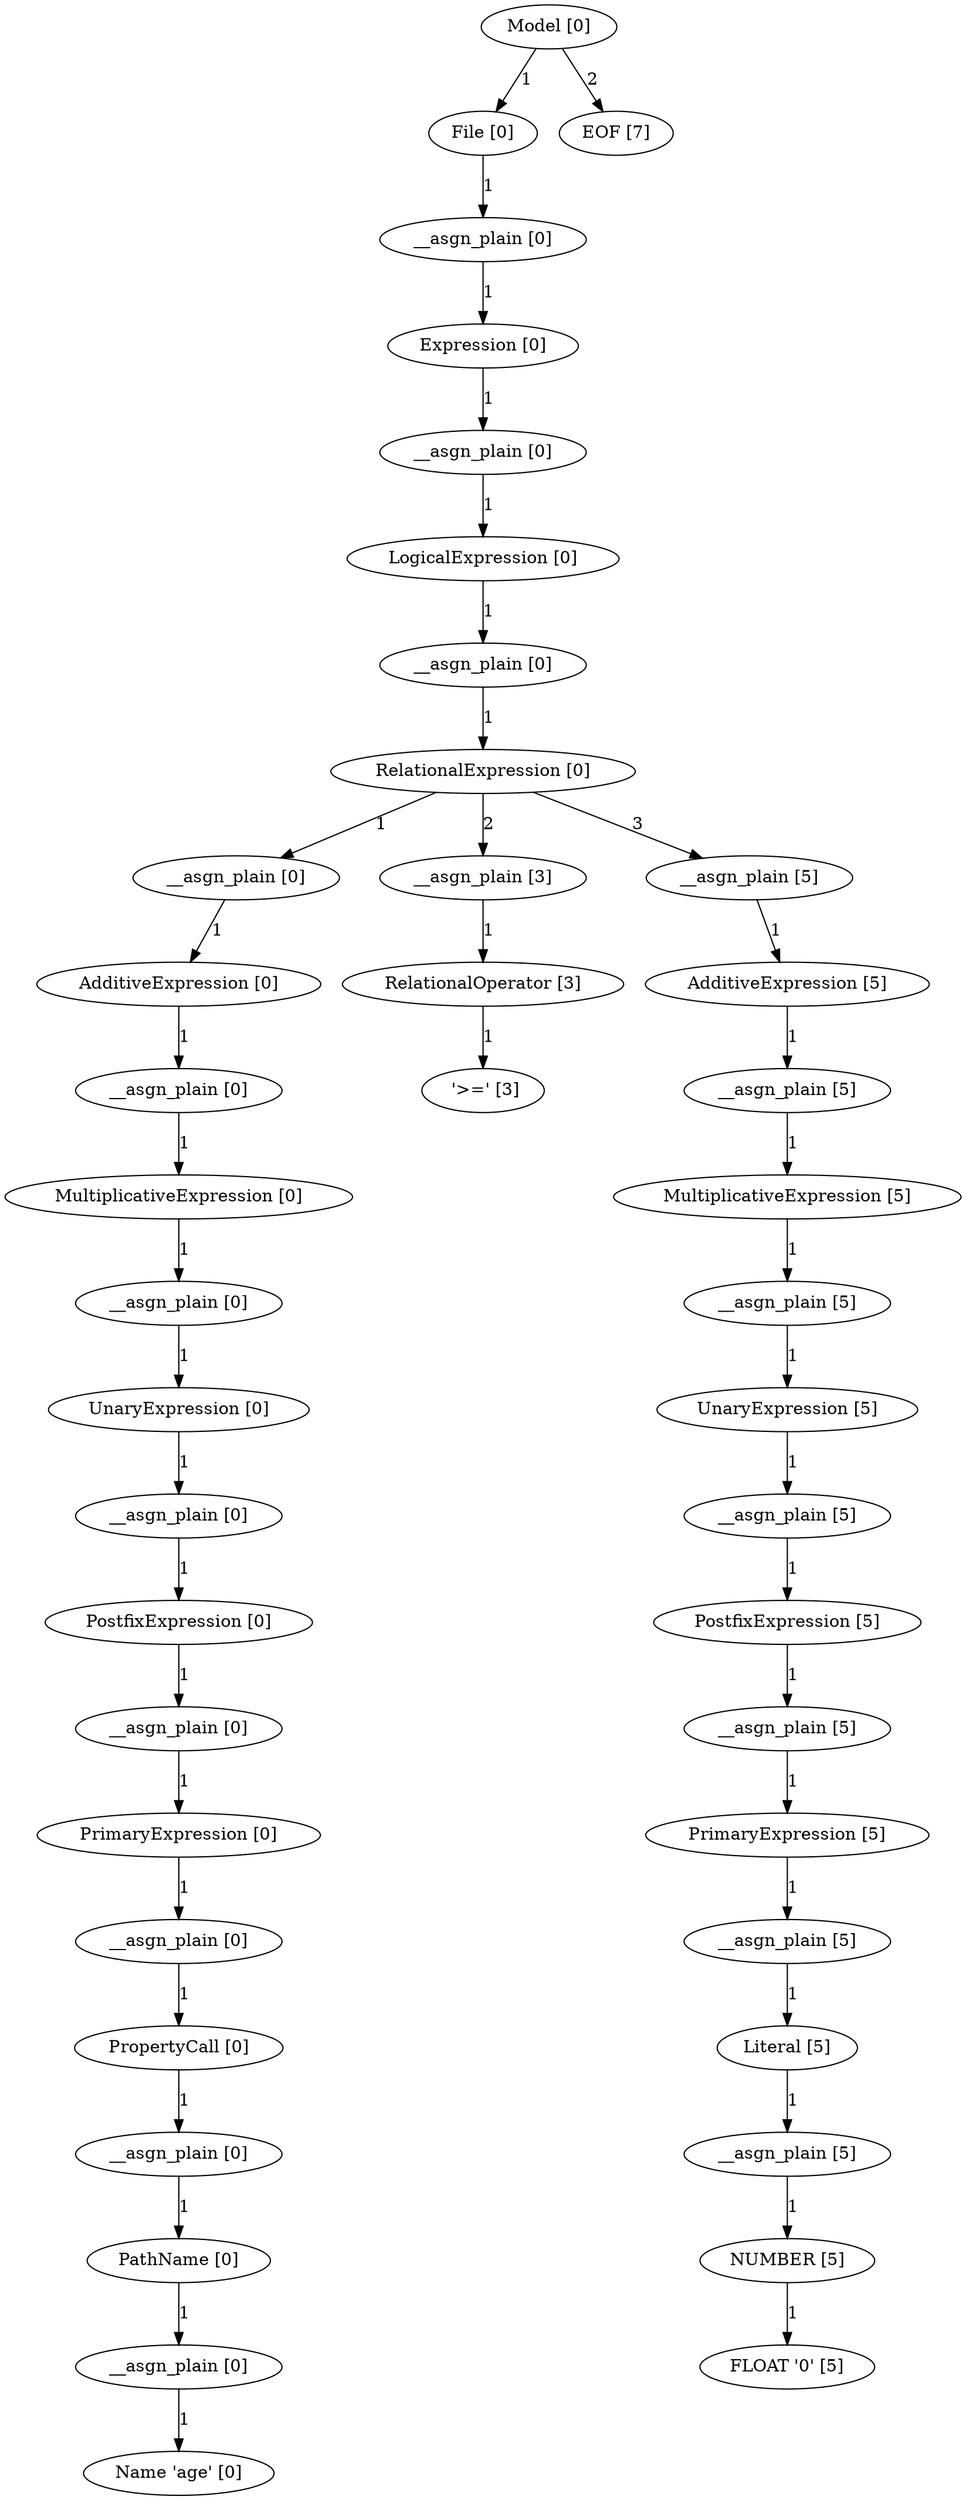 digraph arpeggio_graph {
51880200 [label="Model [0]"];
51880200->51881064 [label="1"]

51881064 [label="File [0]"];
51881064->51880992 [label="1"]

51880992 [label="__asgn_plain [0]"];
51880992->51880920 [label="1"]

51880920 [label="Expression [0]"];
51880920->51880848 [label="1"]

51880848 [label="__asgn_plain [0]"];
51880848->51880776 [label="1"]

51880776 [label="LogicalExpression [0]"];
51880776->51880704 [label="1"]

51880704 [label="__asgn_plain [0]"];
51880704->51880632 [label="1"]

51880632 [label="RelationalExpression [0]"];
51880632->51851816 [label="1"]

51851816 [label="__asgn_plain [0]"];
51851816->51851888 [label="1"]

51851888 [label="AdditiveExpression [0]"];
51851888->51852032 [label="1"]

51852032 [label="__asgn_plain [0]"];
51852032->51852104 [label="1"]

51852104 [label="MultiplicativeExpression [0]"];
51852104->51852176 [label="1"]

51852176 [label="__asgn_plain [0]"];
51852176->51852248 [label="1"]

51852248 [label="UnaryExpression [0]"];
51852248->51852320 [label="1"]

51852320 [label="__asgn_plain [0]"];
51852320->51852392 [label="1"]

51852392 [label="PostfixExpression [0]"];
51852392->51852536 [label="1"]

51852536 [label="__asgn_plain [0]"];
51852536->51852608 [label="1"]

51852608 [label="PrimaryExpression [0]"];
51852608->51852680 [label="1"]

51852680 [label="__asgn_plain [0]"];
51852680->51852752 [label="1"]

51852752 [label="PropertyCall [0]"];
51852752->51852896 [label="1"]

51852896 [label="__asgn_plain [0]"];
51852896->51852968 [label="1"]

51852968 [label="PathName [0]"];
51852968->51853040 [label="1"]

51853040 [label="__asgn_plain [0]"];
51853040->51651568 [label="1"]

51651568 [label="Name 'age' [0]"];
51880632->51719888 [label="2"]

51719888 [label="__asgn_plain [3]"];
51719888->51720104 [label="1"]

51720104 [label="RelationalOperator [3]"];
51720104->51652336 [label="1"]

51652336 [label=" '>=' [3]"];
51880632->51880560 [label="3"]

51880560 [label="__asgn_plain [5]"];
51880560->51880488 [label="1"]

51880488 [label="AdditiveExpression [5]"];
51880488->51880416 [label="1"]

51880416 [label="__asgn_plain [5]"];
51880416->51656864 [label="1"]

51656864 [label="MultiplicativeExpression [5]"];
51656864->51657872 [label="1"]

51657872 [label="__asgn_plain [5]"];
51657872->51658520 [label="1"]

51658520 [label="UnaryExpression [5]"];
51658520->51853688 [label="1"]

51853688 [label="__asgn_plain [5]"];
51853688->51852824 [label="1"]

51852824 [label="PostfixExpression [5]"];
51852824->51717296 [label="1"]

51717296 [label="__asgn_plain [5]"];
51717296->51718592 [label="1"]

51718592 [label="PrimaryExpression [5]"];
51718592->51719024 [label="1"]

51719024 [label="__asgn_plain [5]"];
51719024->51719240 [label="1"]

51719240 [label="Literal [5]"];
51719240->51851960 [label="1"]

51851960 [label="__asgn_plain [5]"];
51851960->51851744 [label="1"]

51851744 [label="NUMBER [5]"];
51851744->51651504 [label="1"]

51651504 [label="FLOAT '0' [5]"];
51880200->51652656 [label="2"]

51652656 [label="EOF [7]"];
}